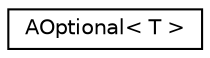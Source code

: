 digraph "Graphical Class Hierarchy"
{
 // LATEX_PDF_SIZE
  edge [fontname="Helvetica",fontsize="10",labelfontname="Helvetica",labelfontsize="10"];
  node [fontname="Helvetica",fontsize="10",shape=record];
  rankdir="LR";
  Node0 [label="AOptional\< T \>",height=0.2,width=0.4,color="black", fillcolor="white", style="filled",URL="$classAOptional.html",tooltip="Utility wrapper implementing the stack-allocated (fast) optional idiom."];
}
